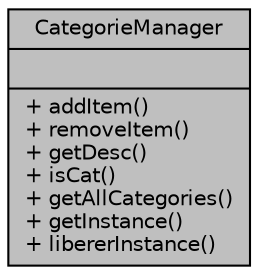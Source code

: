 digraph "CategorieManager"
{
  edge [fontname="Helvetica",fontsize="10",labelfontname="Helvetica",labelfontsize="10"];
  node [fontname="Helvetica",fontsize="10",shape=record];
  Node1 [label="{CategorieManager\n||+ addItem()\l+ removeItem()\l+ getDesc()\l+ isCat()\l+ getAllCategories()\l+ getInstance()\l+ libererInstance()\l}",height=0.2,width=0.4,color="black", fillcolor="grey75", style="filled" fontcolor="black"];
}
